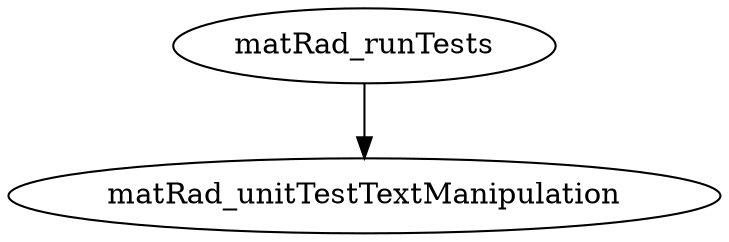/* Created by mdot for Matlab */
digraph m2html {
  matRad_runTests -> matRad_unitTestTextManipulation;

  matRad_runTests [URL="matRad_runTests.html"];
  matRad_unitTestTextManipulation [URL="matRad_unitTestTextManipulation.html"];
}
